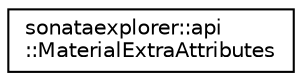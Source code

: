 digraph "Graphical Class Hierarchy"
{
 // LATEX_PDF_SIZE
  edge [fontname="Helvetica",fontsize="10",labelfontname="Helvetica",labelfontsize="10"];
  node [fontname="Helvetica",fontsize="10",shape=record];
  rankdir="LR";
  Node0 [label="sonataexplorer::api\l::MaterialExtraAttributes",height=0.2,width=0.4,color="black", fillcolor="white", style="filled",URL="$df/d43/structsonataexplorer_1_1api_1_1MaterialExtraAttributes.html",tooltip=" "];
}
